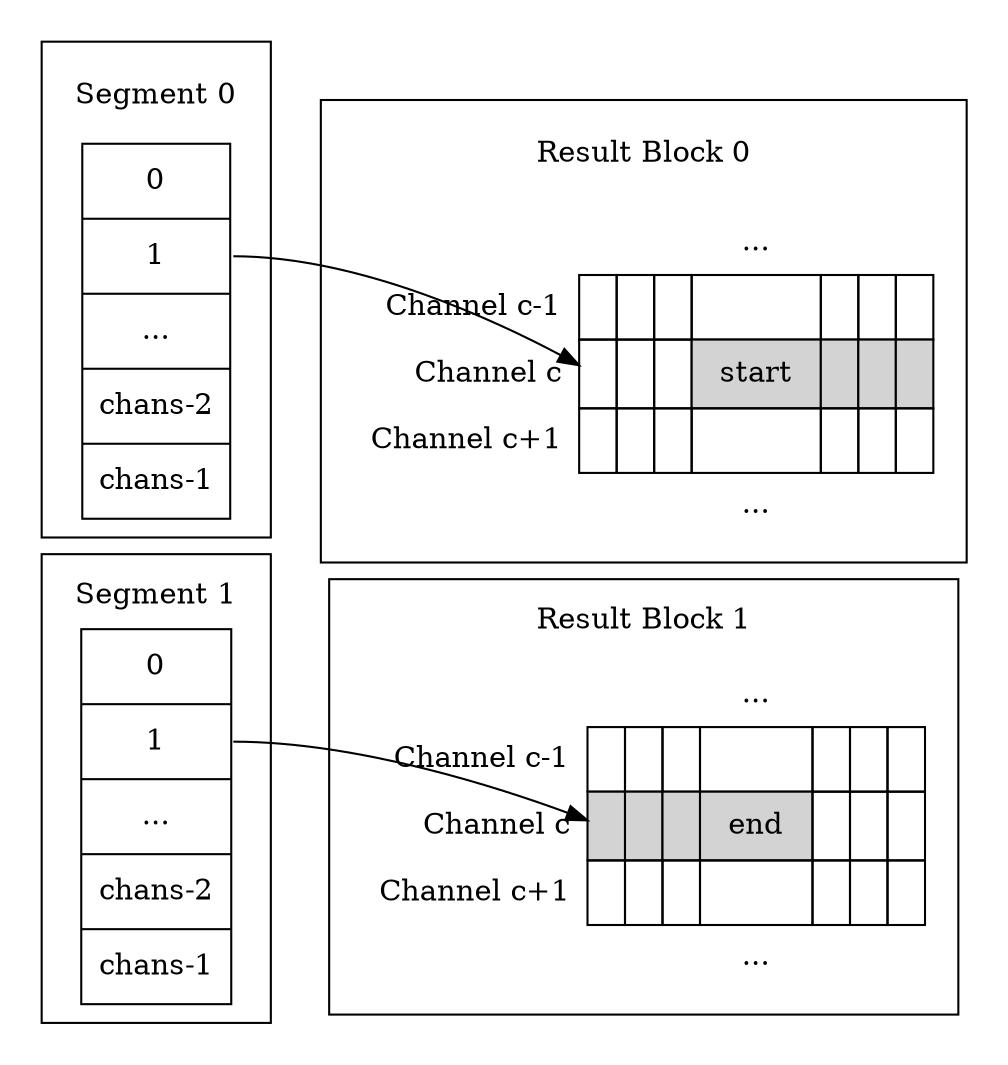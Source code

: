 digraph G {
    nodesep=.05;
    rankdir=LR;
    node [shape=record];
    subgraph clusterSegs {
        style=invis;
        subgraph clusterSegs0 {
            style=solid
            node [shape=plaintext]
            "Segment 0";
            node [shape=record];
            node0 [label = "<c0> 0 |<c1> 1 |<c2> ... |<c3> chans-2 |<c4> chans-1 ",height=2.5];
        }
        subgraph clusterSegs1 {
            style=solid
            node [shape=plaintext,height=0.2]
            "Segment 1";
            node [shape=record,width=1,height=0.5];
            node1 [label = "<c0> 0 |<c1> 1 |<c2> ... |<c3> chans-2 |<c4> chans-1",height=2.5];
        }
    }
    
    subgraph clusterAudioData {
        style=invis;
        rank=same;
        subgraph clusterAudioData1 {
            style=solid
            node [shape=plaintext]
            "Result Block 0";
            nodeAbs0 [label=<
            <table border="0" cellborder="1" cellspacing="0" cellpadding="8">
            <tr>
                <td border="0"></td>
                <td colspan="7" border="0">...</td>
            </tr>
            <tr>
                <td border="0" align="right">Channel c-1</td>
                <td></td>
                <td></td>
                <td></td>
                <td></td>
                <td></td>
                <td></td>
                <td></td>
            </tr>
            <tr>
                <td border="0" align="right">Channel c</td>
                <td port="r0ch1"></td>
                <td></td>
                <td></td>
                <td port="start" bgcolor="lightgrey"> start </td>
                <td bgcolor="lightgrey"></td>
                <td bgcolor="lightgrey"></td>
                <td port="last" bgcolor="lightgrey"></td>
            </tr>
            <tr>
                <td border="0" align="right">Channel c+1</td>
                <td></td>
                <td></td>
                <td></td>
                <td></td>
                <td></td>
                <td></td>
                <td></td>
            </tr>
            <tr>
                <td border="0"></td>
                <td colspan="7" border="0">...</td>
            </tr>
            </table>
            >];
        }
        subgraph clusterAudioData2 {
            style=solid;
            rank=max;
            node [shape=plaintext,height=0.2]
            "Result Block 1";
            nodeAbs1 [label=<
            <table border="0" cellborder="1" cellspacing="0" cellpadding="8">
            <tr>
                <td border="0"></td>
                <td colspan="7" border="0">...</td>
            </tr>
            <tr>
                <td border="0" align="right">Channel c-1</td>
                <td></td>
                <td></td>
                <td></td>
                <td></td>
                <td></td>
                <td></td>
                <td></td>
            </tr>
            <tr>
                <td border="0" align="right">Channel c</td>
                <td port="r1ch1" bgcolor="lightgrey"></td>
                <td bgcolor="lightgrey"></td>
                <td bgcolor="lightgrey"></td>
                <td port="end" bgcolor="lightgrey"> end </td>
                <td></td>
                <td></td>
                <td port="last"></td>
            </tr>
            <tr>
                <td border="0" align="right">Channel c+1</td>
                <td></td>
                <td></td>
                <td></td>
                <td></td>
                <td></td>
                <td></td>
                <td></td>
            </tr>
            <tr>
                <td border="0"></td>
                <td colspan="7" border="0">...</td>
            </tr>
            </table>
            >];
        }
    }
    
    node0:c1 -> nodeAbs0:r0ch1;
    node0:c4 -> nodeAbs0:r0ch1 [style=invis];
    node1:c1 -> nodeAbs1:r1ch1;
    node1:c4 -> nodeAbs1:r1ch1 [style=invis];
}
